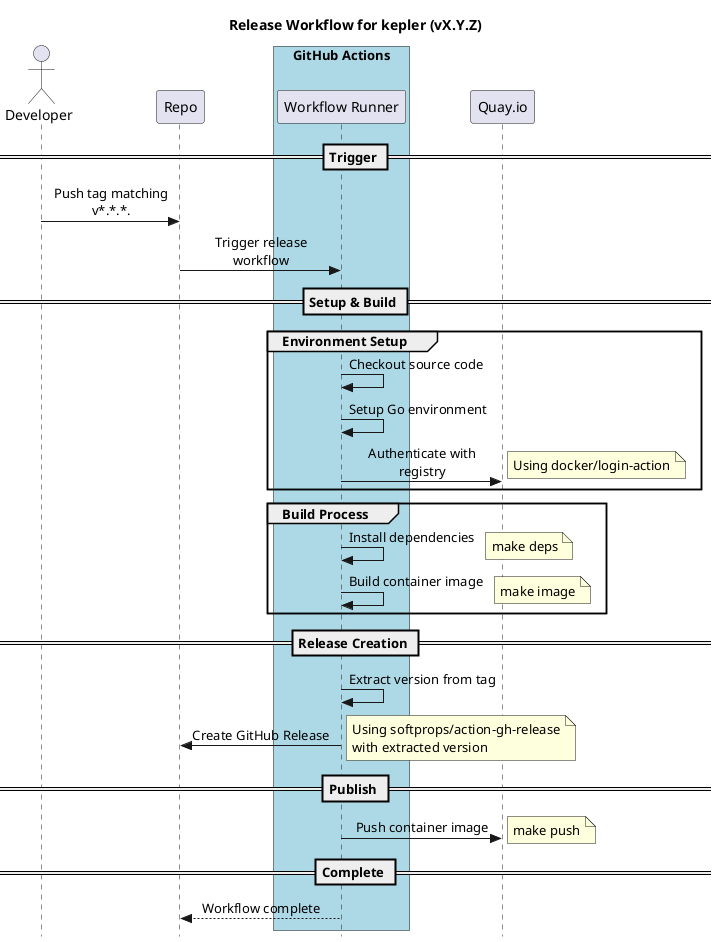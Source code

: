 @startuml Release Workflow Sequence
' NOTE: Render using http://sujoyu.github.io/plantuml-previewer or any PlantUML tool

title Release Workflow for kepler (vX.Y.Z)


skinparam sequenceMessageAlign center
skinparam responseMessageBelowArrow true
skinparam maxMessageSize 150
skinparam style strictuml

actor "Developer" as Dev
participant "Repo" as SR
box "GitHub Actions" #LightBlue
participant "Workflow Runner" as Runner
end box
participant "Quay.io" as Registry

== Trigger ==
Dev -> SR: Push tag matching v*.*.*.
SR -> Runner: Trigger release workflow

== Setup & Build ==
group Environment Setup
    Runner -> Runner: Checkout source code
    Runner -> Runner: Setup Go environment
    Runner -> Registry: Authenticate with registry
    note right: Using docker/login-action
end

group Build Process
    Runner -> Runner: Install dependencies
    note right: make deps
    Runner -> Runner: Build container image
    note right: make image
end

== Release Creation ==
Runner -> Runner: Extract version from tag
Runner -> SR: Create GitHub Release
note right: Using softprops/action-gh-release\nwith extracted version

== Publish ==
Runner -> Registry: Push container image
note right: make push

== Complete ==
Runner --> SR: Workflow complete

@enduml

